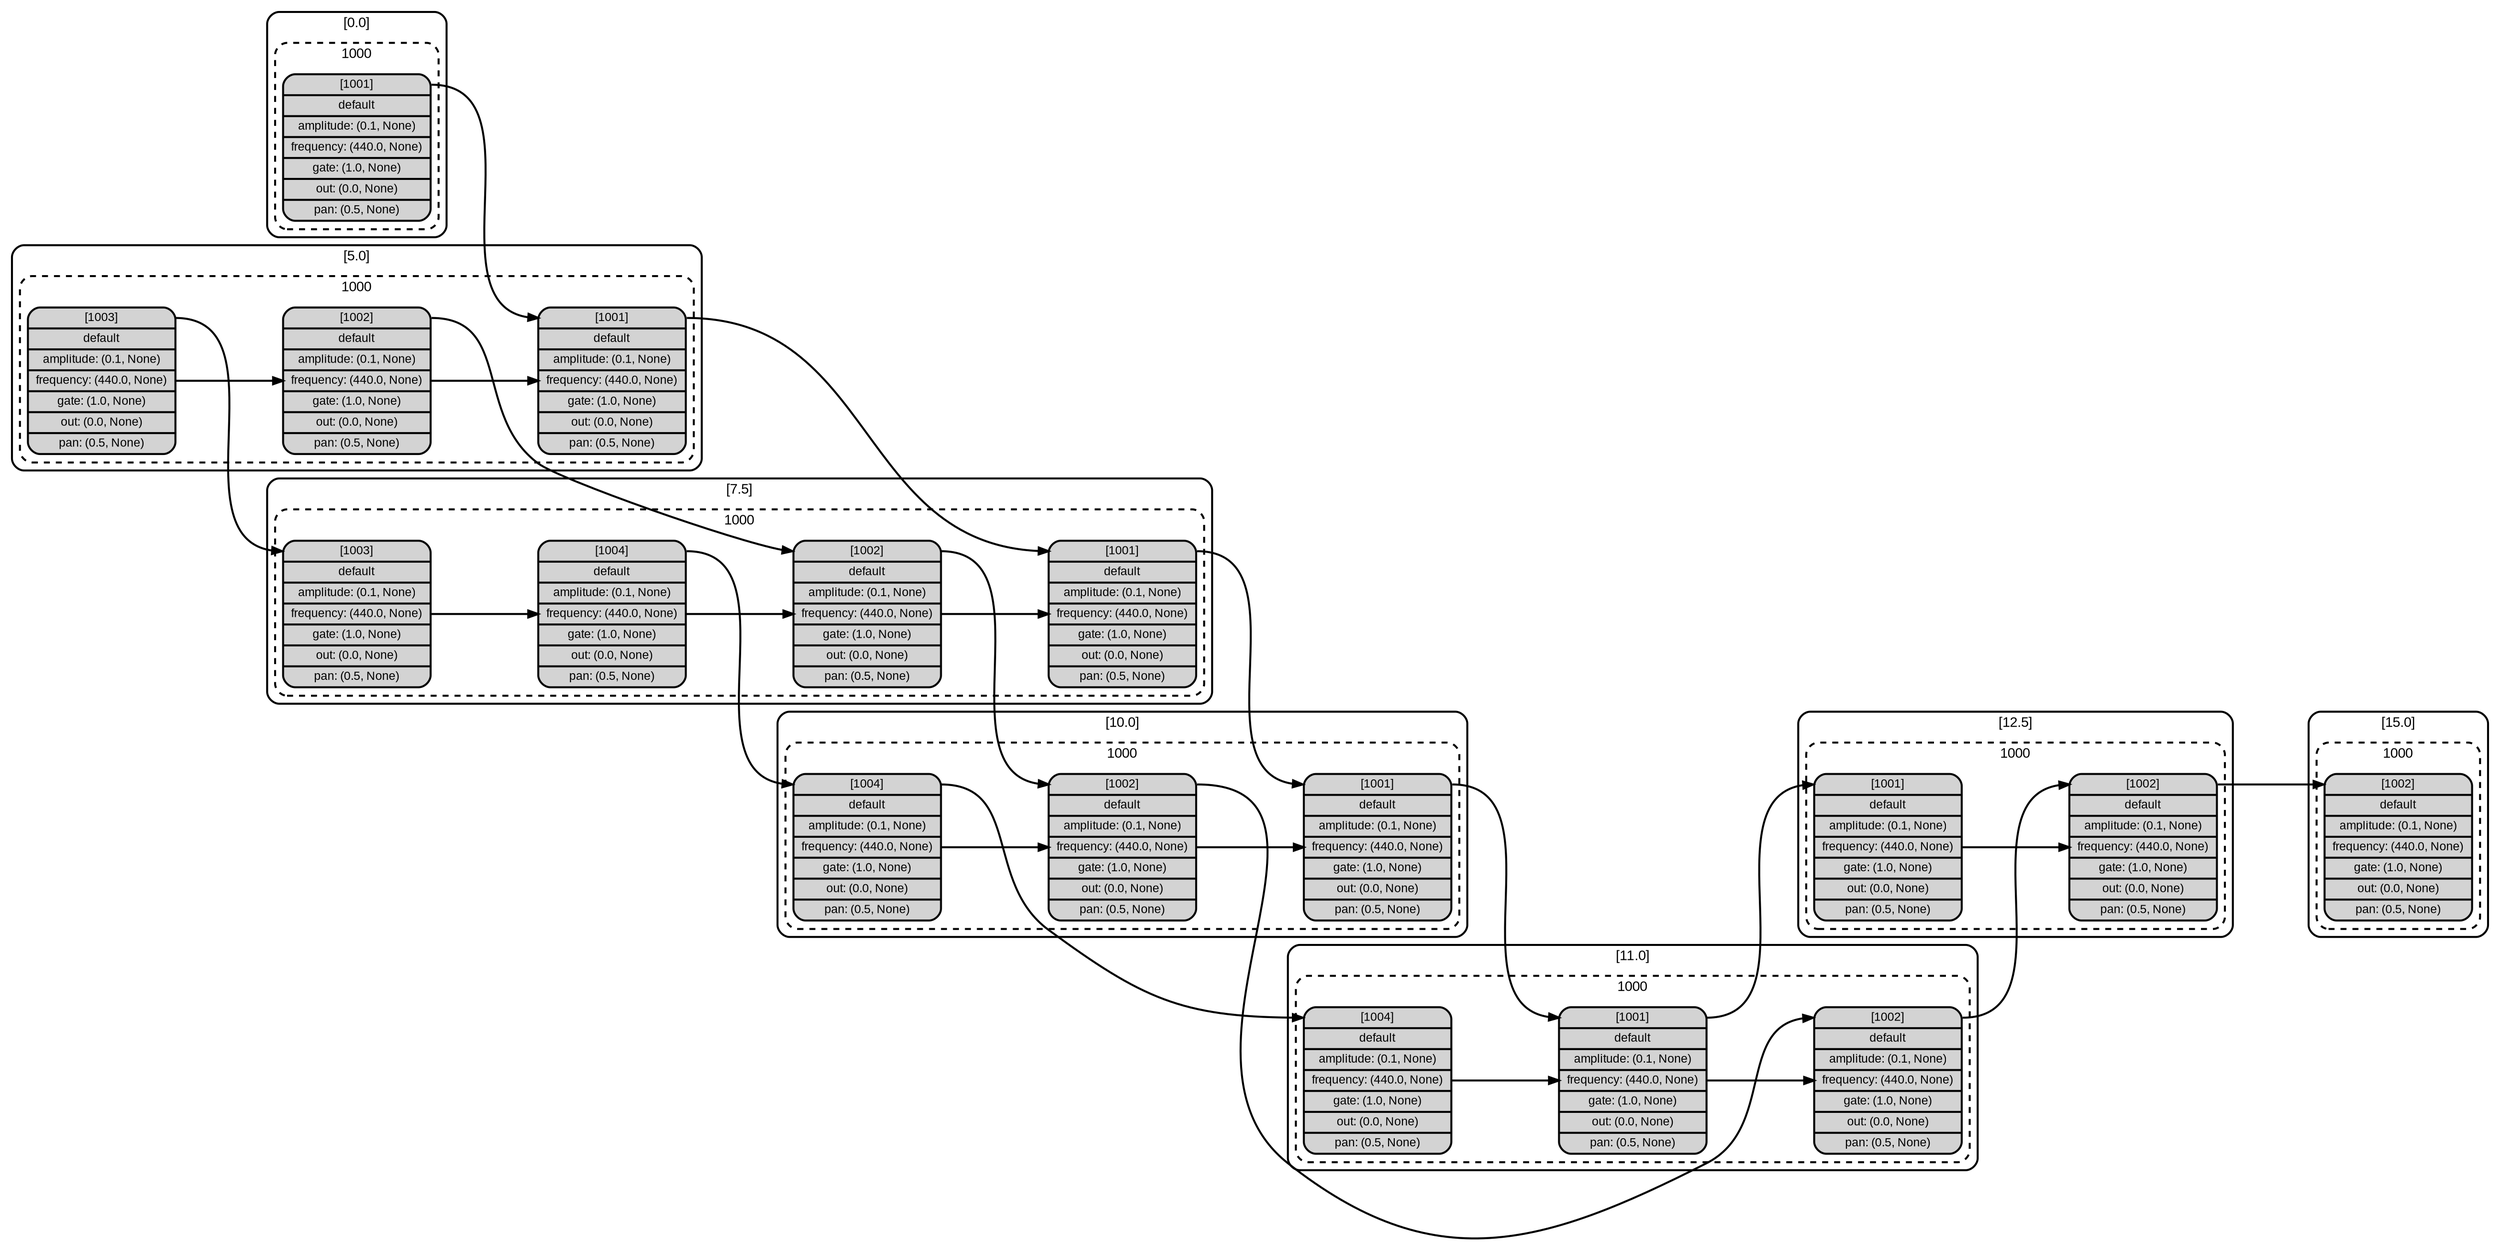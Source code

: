 digraph G {
    graph [bgcolor=transparent,
        fontname=Arial,
        penwidth=2,
        rankdir=LR,
        ranksep=1.5];
    node [fontname=Arial,
        fontsize=12,
        penwidth=2,
        shape=Mrecord,
        style="filled, rounded"];
    edge [penwidth=2];
    subgraph cluster_0 {
        graph [label="[-inf]",
            style="solid, rounded"];
    }
    subgraph cluster_1 {
        graph [label="[0.0]",
            style="solid, rounded"];
        subgraph cluster_1_0 {
            graph [label="1000",
                style="dashed, rounded"];
            node_1_0_0 [label="{ { <f_0_0_0> [1001] | <f_0_0_1> default | <f_0_0_2> amplitude: (0.1, None) | <f_0_0_3> frequency: (440.0, None) | <f_0_0_4> gate: (1.0, None) | <f_0_0_5> out: (0.0, None) | <f_0_0_6> pan: (0.5, None) } }"];
        }
    }
    subgraph cluster_2 {
        graph [label="[5.0]",
            style="solid, rounded"];
        subgraph cluster_2_0 {
            graph [label="1000",
                style="dashed, rounded"];
            node_2_0_0 [label="{ { <f_0_0_0> [1003] | <f_0_0_1> default | <f_0_0_2> amplitude: (0.1, None) | <f_0_0_3> frequency: (440.0, None) | <f_0_0_4> gate: (1.0, None) | <f_0_0_5> out: (0.0, None) | <f_0_0_6> pan: (0.5, None) } }"];
            node_2_0_1 [label="{ { <f_0_0_0> [1002] | <f_0_0_1> default | <f_0_0_2> amplitude: (0.1, None) | <f_0_0_3> frequency: (440.0, None) | <f_0_0_4> gate: (1.0, None) | <f_0_0_5> out: (0.0, None) | <f_0_0_6> pan: (0.5, None) } }"];
            node_2_0_2 [label="{ { <f_0_0_0> [1001] | <f_0_0_1> default | <f_0_0_2> amplitude: (0.1, None) | <f_0_0_3> frequency: (440.0, None) | <f_0_0_4> gate: (1.0, None) | <f_0_0_5> out: (0.0, None) | <f_0_0_6> pan: (0.5, None) } }"];
            node_2_0_0 -> node_2_0_1;
            node_2_0_1 -> node_2_0_2;
        }
    }
    subgraph cluster_3 {
        graph [label="[7.5]",
            style="solid, rounded"];
        subgraph cluster_3_0 {
            graph [label="1000",
                style="dashed, rounded"];
            node_3_0_0 [label="{ { <f_0_0_0> [1003] | <f_0_0_1> default | <f_0_0_2> amplitude: (0.1, None) | <f_0_0_3> frequency: (440.0, None) | <f_0_0_4> gate: (1.0, None) | <f_0_0_5> out: (0.0, None) | <f_0_0_6> pan: (0.5, None) } }"];
            node_3_0_1 [label="{ { <f_0_0_0> [1004] | <f_0_0_1> default | <f_0_0_2> amplitude: (0.1, None) | <f_0_0_3> frequency: (440.0, None) | <f_0_0_4> gate: (1.0, None) | <f_0_0_5> out: (0.0, None) | <f_0_0_6> pan: (0.5, None) } }"];
            node_3_0_2 [label="{ { <f_0_0_0> [1002] | <f_0_0_1> default | <f_0_0_2> amplitude: (0.1, None) | <f_0_0_3> frequency: (440.0, None) | <f_0_0_4> gate: (1.0, None) | <f_0_0_5> out: (0.0, None) | <f_0_0_6> pan: (0.5, None) } }"];
            node_3_0_3 [label="{ { <f_0_0_0> [1001] | <f_0_0_1> default | <f_0_0_2> amplitude: (0.1, None) | <f_0_0_3> frequency: (440.0, None) | <f_0_0_4> gate: (1.0, None) | <f_0_0_5> out: (0.0, None) | <f_0_0_6> pan: (0.5, None) } }"];
            node_3_0_0 -> node_3_0_1;
            node_3_0_1 -> node_3_0_2;
            node_3_0_2 -> node_3_0_3;
        }
    }
    subgraph cluster_4 {
        graph [label="[10.0]",
            style="solid, rounded"];
        subgraph cluster_4_0 {
            graph [label="1000",
                style="dashed, rounded"];
            node_4_0_0 [label="{ { <f_0_0_0> [1004] | <f_0_0_1> default | <f_0_0_2> amplitude: (0.1, None) | <f_0_0_3> frequency: (440.0, None) | <f_0_0_4> gate: (1.0, None) | <f_0_0_5> out: (0.0, None) | <f_0_0_6> pan: (0.5, None) } }"];
            node_4_0_1 [label="{ { <f_0_0_0> [1002] | <f_0_0_1> default | <f_0_0_2> amplitude: (0.1, None) | <f_0_0_3> frequency: (440.0, None) | <f_0_0_4> gate: (1.0, None) | <f_0_0_5> out: (0.0, None) | <f_0_0_6> pan: (0.5, None) } }"];
            node_4_0_2 [label="{ { <f_0_0_0> [1001] | <f_0_0_1> default | <f_0_0_2> amplitude: (0.1, None) | <f_0_0_3> frequency: (440.0, None) | <f_0_0_4> gate: (1.0, None) | <f_0_0_5> out: (0.0, None) | <f_0_0_6> pan: (0.5, None) } }"];
            node_4_0_0 -> node_4_0_1;
            node_4_0_1 -> node_4_0_2;
        }
    }
    subgraph cluster_5 {
        graph [label="[11.0]",
            style="solid, rounded"];
        subgraph cluster_5_0 {
            graph [label="1000",
                style="dashed, rounded"];
            node_5_0_0 [label="{ { <f_0_0_0> [1004] | <f_0_0_1> default | <f_0_0_2> amplitude: (0.1, None) | <f_0_0_3> frequency: (440.0, None) | <f_0_0_4> gate: (1.0, None) | <f_0_0_5> out: (0.0, None) | <f_0_0_6> pan: (0.5, None) } }"];
            node_5_0_1 [label="{ { <f_0_0_0> [1001] | <f_0_0_1> default | <f_0_0_2> amplitude: (0.1, None) | <f_0_0_3> frequency: (440.0, None) | <f_0_0_4> gate: (1.0, None) | <f_0_0_5> out: (0.0, None) | <f_0_0_6> pan: (0.5, None) } }"];
            node_5_0_2 [label="{ { <f_0_0_0> [1002] | <f_0_0_1> default | <f_0_0_2> amplitude: (0.1, None) | <f_0_0_3> frequency: (440.0, None) | <f_0_0_4> gate: (1.0, None) | <f_0_0_5> out: (0.0, None) | <f_0_0_6> pan: (0.5, None) } }"];
            node_5_0_0 -> node_5_0_1;
            node_5_0_1 -> node_5_0_2;
        }
    }
    subgraph cluster_6 {
        graph [label="[12.5]",
            style="solid, rounded"];
        subgraph cluster_6_0 {
            graph [label="1000",
                style="dashed, rounded"];
            node_6_0_0 [label="{ { <f_0_0_0> [1001] | <f_0_0_1> default | <f_0_0_2> amplitude: (0.1, None) | <f_0_0_3> frequency: (440.0, None) | <f_0_0_4> gate: (1.0, None) | <f_0_0_5> out: (0.0, None) | <f_0_0_6> pan: (0.5, None) } }"];
            node_6_0_1 [label="{ { <f_0_0_0> [1002] | <f_0_0_1> default | <f_0_0_2> amplitude: (0.1, None) | <f_0_0_3> frequency: (440.0, None) | <f_0_0_4> gate: (1.0, None) | <f_0_0_5> out: (0.0, None) | <f_0_0_6> pan: (0.5, None) } }"];
            node_6_0_0 -> node_6_0_1;
        }
    }
    subgraph cluster_7 {
        graph [label="[15.0]",
            style="solid, rounded"];
        subgraph cluster_7_0 {
            graph [label="1000",
                style="dashed, rounded"];
            node_7_0_0 [label="{ { <f_0_0_0> [1002] | <f_0_0_1> default | <f_0_0_2> amplitude: (0.1, None) | <f_0_0_3> frequency: (440.0, None) | <f_0_0_4> gate: (1.0, None) | <f_0_0_5> out: (0.0, None) | <f_0_0_6> pan: (0.5, None) } }"];
        }
    }
    subgraph cluster_8 {
        graph [label="[20.0]",
            style="solid, rounded"];
        subgraph cluster_8_0 {
            graph [label="1000",
                style="dashed, rounded"];
        }
    }
    subgraph cluster_9 {
        graph [label="[inf]",
            style="solid, rounded"];
    }
    node_1_0_0:f_0_0_0 -> node_2_0_2:f_0_0_0;
    node_2_0_0:f_0_0_0 -> node_3_0_0:f_0_0_0;
    node_2_0_1:f_0_0_0 -> node_3_0_2:f_0_0_0;
    node_2_0_2:f_0_0_0 -> node_3_0_3:f_0_0_0;
    node_3_0_1:f_0_0_0 -> node_4_0_0:f_0_0_0;
    node_3_0_2:f_0_0_0 -> node_4_0_1:f_0_0_0;
    node_3_0_3:f_0_0_0 -> node_4_0_2:f_0_0_0;
    node_4_0_0:f_0_0_0 -> node_5_0_0:f_0_0_0;
    node_4_0_1:f_0_0_0 -> node_5_0_2:f_0_0_0;
    node_4_0_2:f_0_0_0 -> node_5_0_1:f_0_0_0;
    node_5_0_1:f_0_0_0 -> node_6_0_0:f_0_0_0;
    node_5_0_2:f_0_0_0 -> node_6_0_1:f_0_0_0;
    node_6_0_1:f_0_0_0 -> node_7_0_0:f_0_0_0;
}